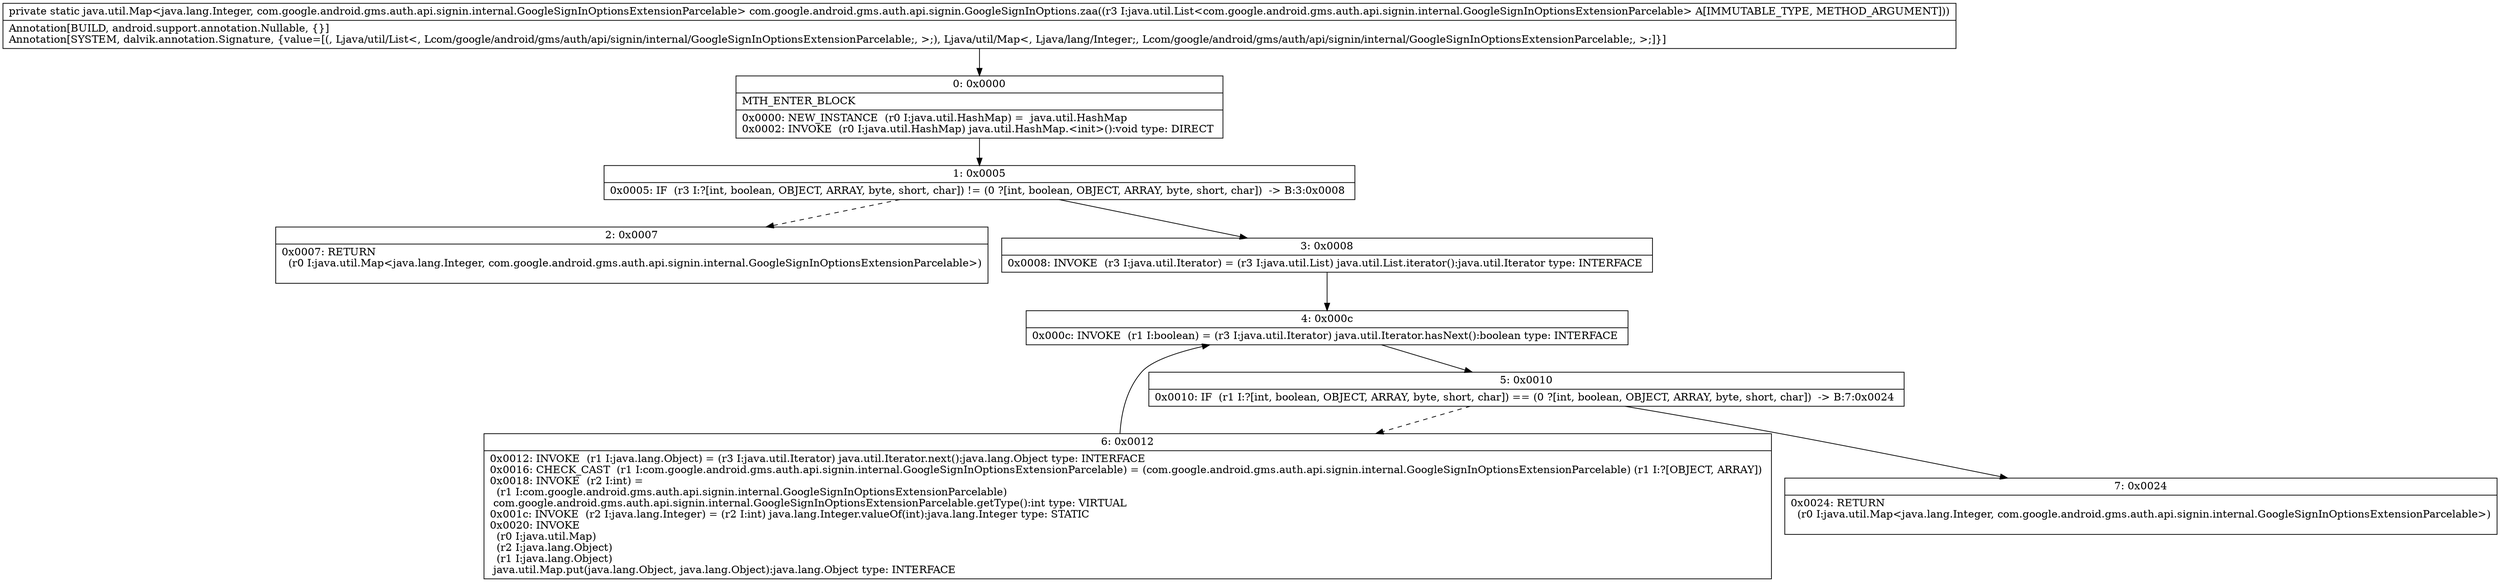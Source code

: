 digraph "CFG forcom.google.android.gms.auth.api.signin.GoogleSignInOptions.zaa(Ljava\/util\/List;)Ljava\/util\/Map;" {
Node_0 [shape=record,label="{0\:\ 0x0000|MTH_ENTER_BLOCK\l|0x0000: NEW_INSTANCE  (r0 I:java.util.HashMap) =  java.util.HashMap \l0x0002: INVOKE  (r0 I:java.util.HashMap) java.util.HashMap.\<init\>():void type: DIRECT \l}"];
Node_1 [shape=record,label="{1\:\ 0x0005|0x0005: IF  (r3 I:?[int, boolean, OBJECT, ARRAY, byte, short, char]) != (0 ?[int, boolean, OBJECT, ARRAY, byte, short, char])  \-\> B:3:0x0008 \l}"];
Node_2 [shape=record,label="{2\:\ 0x0007|0x0007: RETURN  \l  (r0 I:java.util.Map\<java.lang.Integer, com.google.android.gms.auth.api.signin.internal.GoogleSignInOptionsExtensionParcelable\>)\l \l}"];
Node_3 [shape=record,label="{3\:\ 0x0008|0x0008: INVOKE  (r3 I:java.util.Iterator) = (r3 I:java.util.List) java.util.List.iterator():java.util.Iterator type: INTERFACE \l}"];
Node_4 [shape=record,label="{4\:\ 0x000c|0x000c: INVOKE  (r1 I:boolean) = (r3 I:java.util.Iterator) java.util.Iterator.hasNext():boolean type: INTERFACE \l}"];
Node_5 [shape=record,label="{5\:\ 0x0010|0x0010: IF  (r1 I:?[int, boolean, OBJECT, ARRAY, byte, short, char]) == (0 ?[int, boolean, OBJECT, ARRAY, byte, short, char])  \-\> B:7:0x0024 \l}"];
Node_6 [shape=record,label="{6\:\ 0x0012|0x0012: INVOKE  (r1 I:java.lang.Object) = (r3 I:java.util.Iterator) java.util.Iterator.next():java.lang.Object type: INTERFACE \l0x0016: CHECK_CAST  (r1 I:com.google.android.gms.auth.api.signin.internal.GoogleSignInOptionsExtensionParcelable) = (com.google.android.gms.auth.api.signin.internal.GoogleSignInOptionsExtensionParcelable) (r1 I:?[OBJECT, ARRAY]) \l0x0018: INVOKE  (r2 I:int) = \l  (r1 I:com.google.android.gms.auth.api.signin.internal.GoogleSignInOptionsExtensionParcelable)\l com.google.android.gms.auth.api.signin.internal.GoogleSignInOptionsExtensionParcelable.getType():int type: VIRTUAL \l0x001c: INVOKE  (r2 I:java.lang.Integer) = (r2 I:int) java.lang.Integer.valueOf(int):java.lang.Integer type: STATIC \l0x0020: INVOKE  \l  (r0 I:java.util.Map)\l  (r2 I:java.lang.Object)\l  (r1 I:java.lang.Object)\l java.util.Map.put(java.lang.Object, java.lang.Object):java.lang.Object type: INTERFACE \l}"];
Node_7 [shape=record,label="{7\:\ 0x0024|0x0024: RETURN  \l  (r0 I:java.util.Map\<java.lang.Integer, com.google.android.gms.auth.api.signin.internal.GoogleSignInOptionsExtensionParcelable\>)\l \l}"];
MethodNode[shape=record,label="{private static java.util.Map\<java.lang.Integer, com.google.android.gms.auth.api.signin.internal.GoogleSignInOptionsExtensionParcelable\> com.google.android.gms.auth.api.signin.GoogleSignInOptions.zaa((r3 I:java.util.List\<com.google.android.gms.auth.api.signin.internal.GoogleSignInOptionsExtensionParcelable\> A[IMMUTABLE_TYPE, METHOD_ARGUMENT]))  | Annotation[BUILD, android.support.annotation.Nullable, \{\}]\lAnnotation[SYSTEM, dalvik.annotation.Signature, \{value=[(, Ljava\/util\/List\<, Lcom\/google\/android\/gms\/auth\/api\/signin\/internal\/GoogleSignInOptionsExtensionParcelable;, \>;), Ljava\/util\/Map\<, Ljava\/lang\/Integer;, Lcom\/google\/android\/gms\/auth\/api\/signin\/internal\/GoogleSignInOptionsExtensionParcelable;, \>;]\}]\l}"];
MethodNode -> Node_0;
Node_0 -> Node_1;
Node_1 -> Node_2[style=dashed];
Node_1 -> Node_3;
Node_3 -> Node_4;
Node_4 -> Node_5;
Node_5 -> Node_6[style=dashed];
Node_5 -> Node_7;
Node_6 -> Node_4;
}

